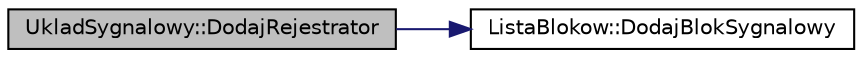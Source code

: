 digraph G
{
  edge [fontname="Helvetica",fontsize="10",labelfontname="Helvetica",labelfontsize="10"];
  node [fontname="Helvetica",fontsize="10",shape=record];
  rankdir="LR";
  Node1 [label="UkladSygnalowy::DodajRejestrator",height=0.2,width=0.4,color="black", fillcolor="grey75", style="filled" fontcolor="black"];
  Node1 -> Node2 [color="midnightblue",fontsize="10",style="solid",fontname="Helvetica"];
  Node2 [label="ListaBlokow::DodajBlokSygnalowy",height=0.2,width=0.4,color="black", fillcolor="white", style="filled",URL="$class_lista_blokow.html#ab77e5d62f4959fc61d2461a454bd7a68",tooltip="Dodaje nowy blok sygnałowy."];
}
